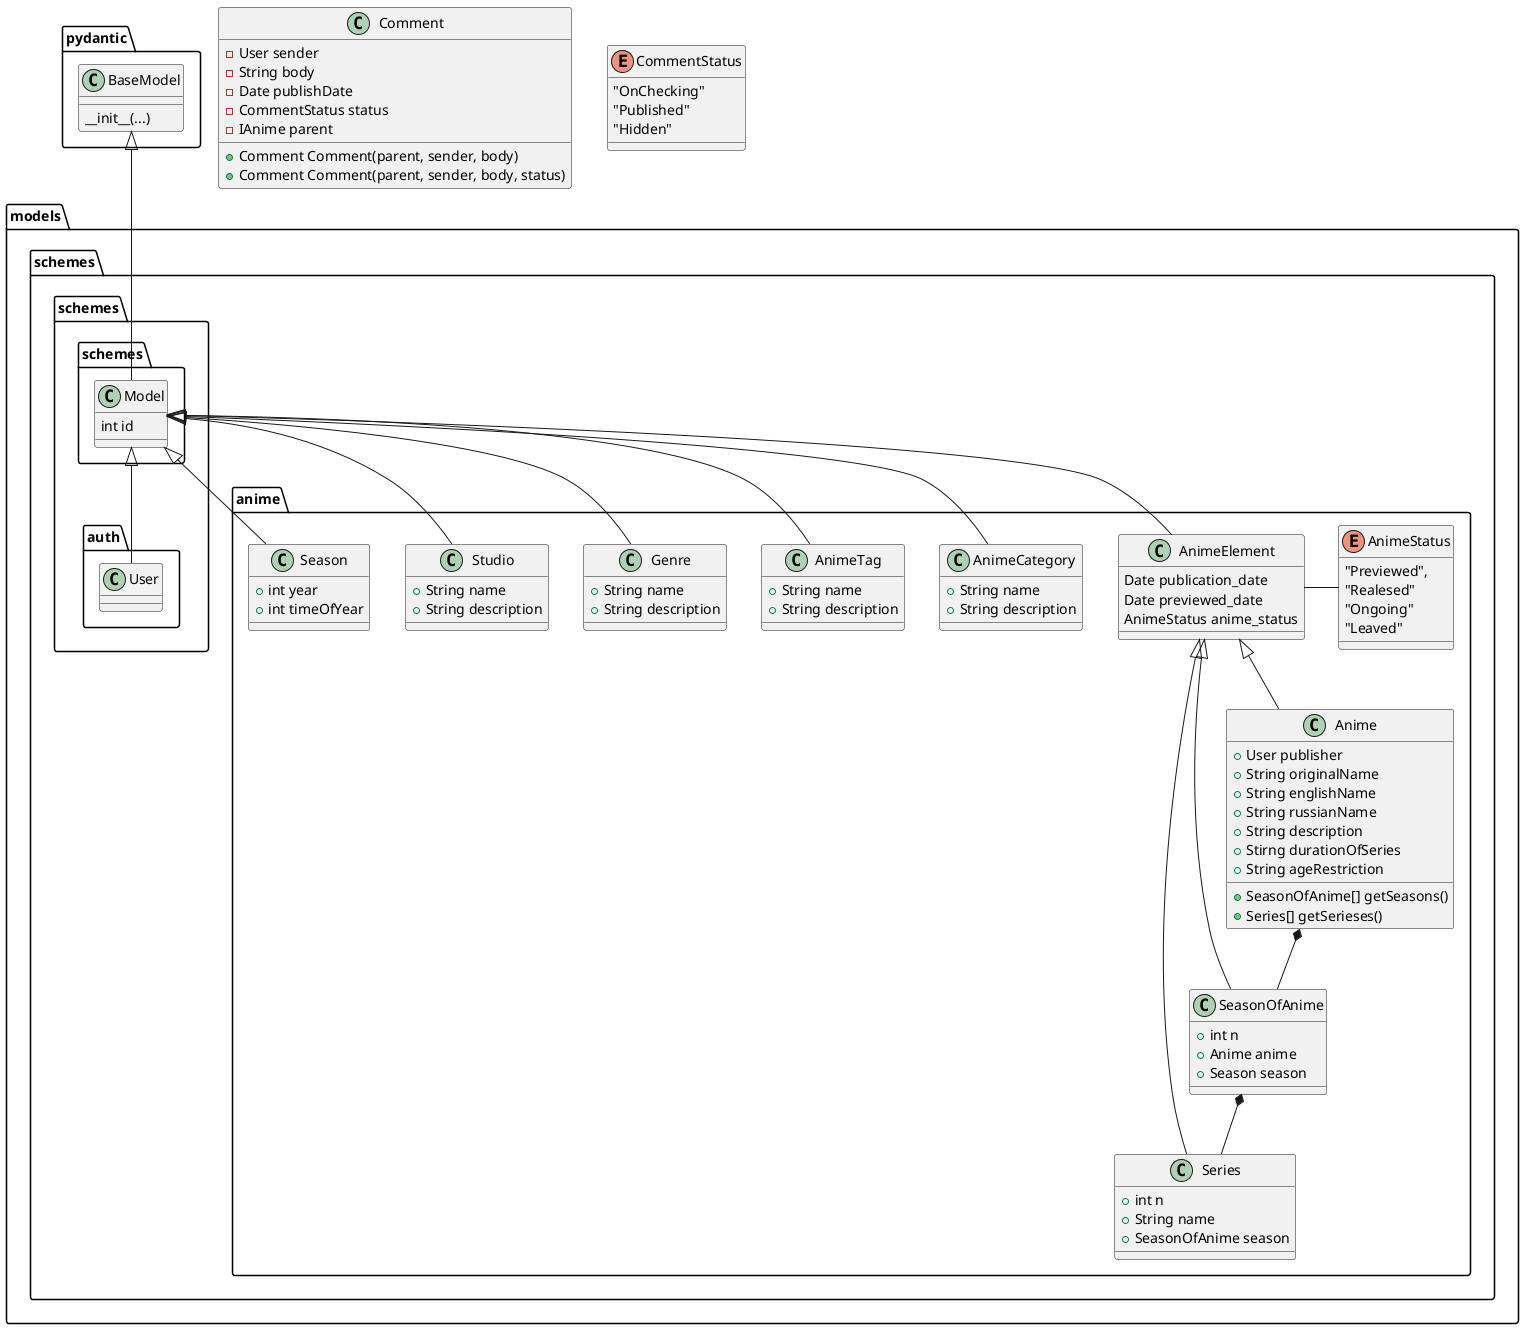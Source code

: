 @startuml class

package pydantic {
    class BaseModel {
        __init__(...)
    }
}

package models {
    package schemes {
        package schemes.schemes {
            class Model {
                int id
            }

            BaseModel <|-- Model
        }

        package schemes.auth {
            class User {

            }

            Model <|-- User
        }

        package anime {
            class AnimeElement {
                Date publication_date
                Date previewed_date
                AnimeStatus anime_status
            }

            class Series {
                + int n
                + String name
                + SeasonOfAnime season
            }

            class SeasonOfAnime {
                + int n
                + Anime anime
                + Season season
            }

            class Anime {
                + User publisher
                + String originalName
                + String englishName
                + String russianName
                + String description
                + Stirng durationOfSeries
                + String ageRestriction
                
                + SeasonOfAnime[] getSeasons()
                + Series[] getSerieses()
            }

            class AnimeCategory {
                + String name
                + String description
            }

            class AnimeTag {
                + String name
                + String description
            }

            class Genre {
                + String name
                + String description
            }

            class Studio {
                + String name
                + String description
            }

            class Season {
                + int year
                + int timeOfYear
            }

            enum AnimeStatus {
                "Previewed",
                "Realesed"
                "Ongoing"
                "Leaved"
            }

            Model <|-- AnimeElement
            Model <|-- AnimeCategory
            Model <|-- AnimeTag
            Model <|-- Genre
            Model <|-- Studio
            Model <|-- Season

            AnimeElement <|-- Series
            AnimeElement <|-- SeasonOfAnime
            AnimeElement <|-- Anime

            AnimeElement - AnimeStatus

            SeasonOfAnime *-- Series
            Anime *-- SeasonOfAnime
        }
    }
}







class Comment {
    - User sender
    - String body
    - Date publishDate
    - CommentStatus status
    - IAnime parent

    + Comment Comment(parent, sender, body)
    + Comment Comment(parent, sender, body, status)

}

enum CommentStatus {
    "OnChecking"
    "Published"
    "Hidden"
}

@enduml